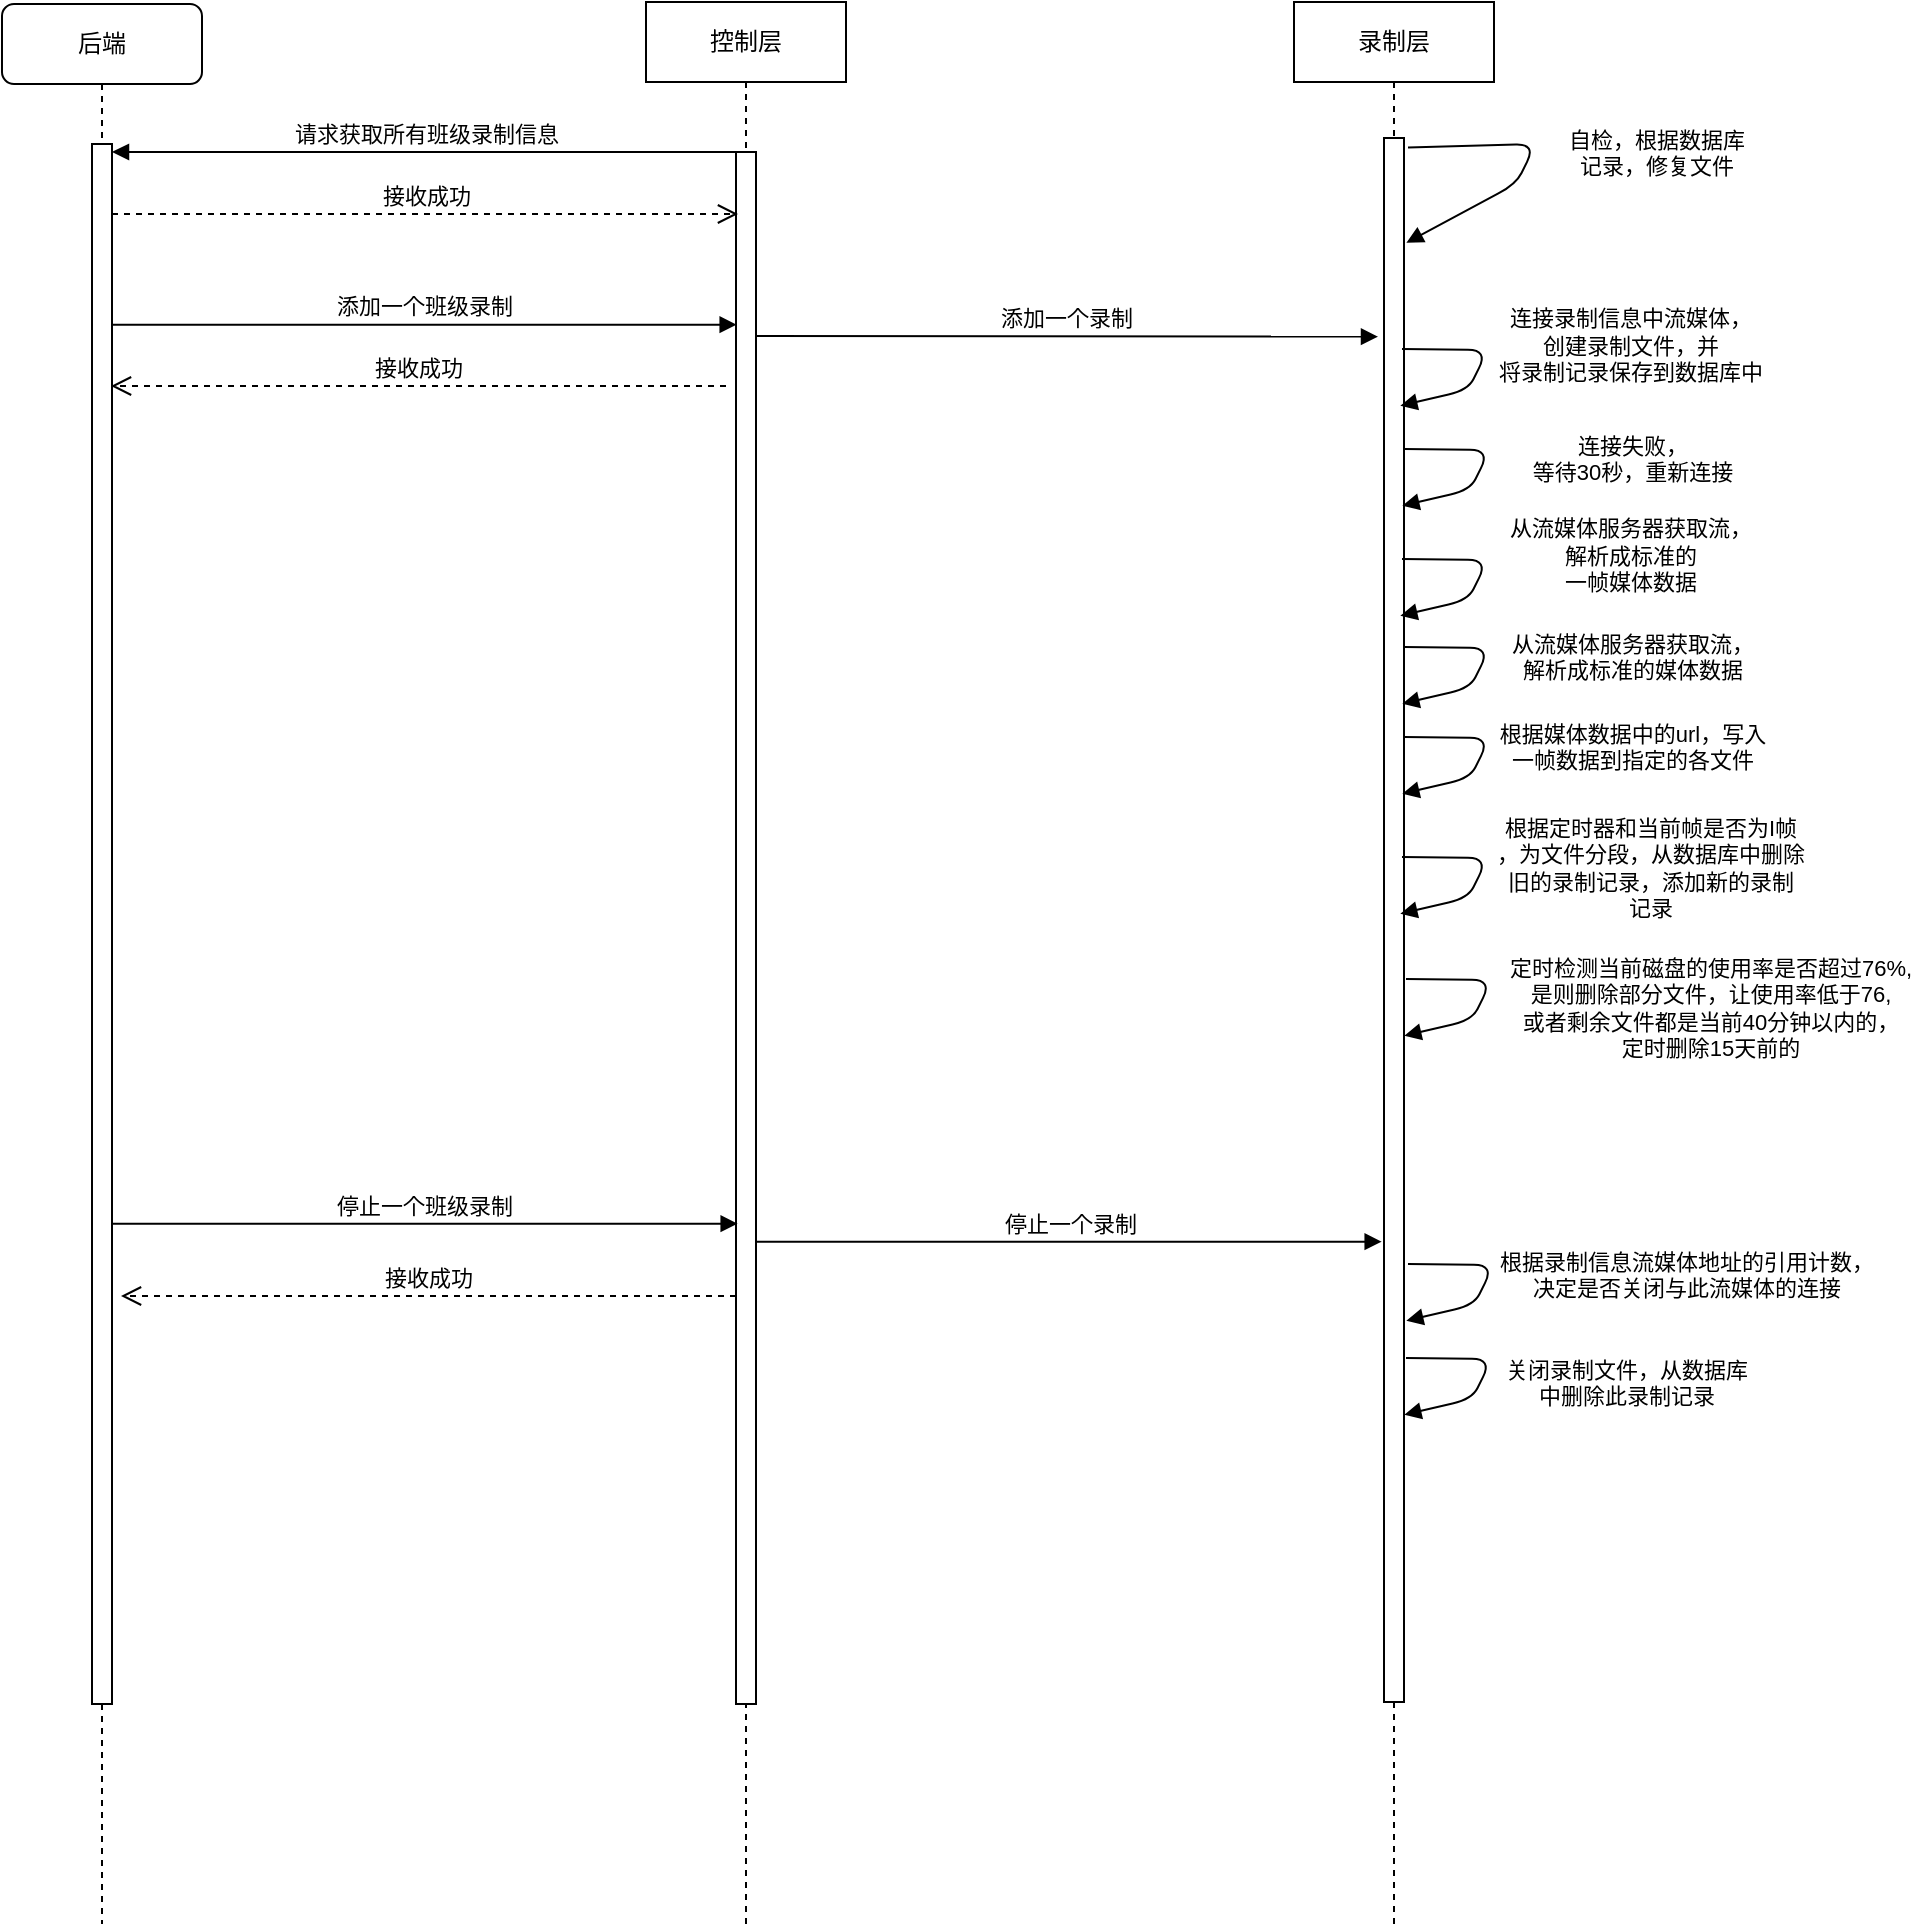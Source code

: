 <mxfile version="10.6.9" type="github"><diagram name="Page-1" id="13e1069c-82ec-6db2-03f1-153e76fe0fe0"><mxGraphModel dx="1634" dy="1621" grid="1" gridSize="10" guides="1" tooltips="1" connect="1" arrows="1" fold="1" page="1" pageScale="1" pageWidth="1100" pageHeight="850" background="#ffffff" math="0" shadow="0"><root><mxCell id="0"/><mxCell id="1" parent="0"/><mxCell id="h8kPWCYJIbzorXWL2RTq-9" value="控制层" style="shape=umlLifeline;perimeter=lifelinePerimeter;whiteSpace=wrap;html=1;container=1;collapsible=0;recursiveResize=0;outlineConnect=0;" vertex="1" parent="1"><mxGeometry x="350" y="-1" width="100" height="961" as="geometry"/></mxCell><mxCell id="fdlwWo933wUxKs2T_xpk-1" value="后端" style="shape=umlLifeline;perimeter=lifelinePerimeter;whiteSpace=wrap;html=1;container=1;collapsible=0;recursiveResize=0;outlineConnect=0;rounded=1;shadow=0;comic=0;labelBackgroundColor=none;strokeColor=#000000;strokeWidth=1;fillColor=#FFFFFF;fontFamily=Verdana;fontSize=12;fontColor=#000000;align=center;size=40;" parent="1" vertex="1"><mxGeometry x="28" width="100" height="960" as="geometry"/></mxCell><mxCell id="fdlwWo933wUxKs2T_xpk-2" value="" style="html=1;points=[];perimeter=orthogonalPerimeter;rounded=0;shadow=0;comic=0;labelBackgroundColor=none;strokeColor=#000000;strokeWidth=1;fillColor=#FFFFFF;fontFamily=Verdana;fontSize=12;fontColor=#000000;align=center;" parent="fdlwWo933wUxKs2T_xpk-1" vertex="1"><mxGeometry x="45" y="70" width="10" height="780" as="geometry"/></mxCell><mxCell id="h8kPWCYJIbzorXWL2RTq-8" value="" style="html=1;points=[];perimeter=orthogonalPerimeter;rounded=0;shadow=0;comic=0;labelBackgroundColor=none;strokeColor=#000000;strokeWidth=1;fillColor=#FFFFFF;fontFamily=Verdana;fontSize=12;fontColor=#000000;align=center;" vertex="1" parent="1"><mxGeometry x="395" y="74" width="10" height="776" as="geometry"/></mxCell><mxCell id="h8kPWCYJIbzorXWL2RTq-11" value="录制层" style="shape=umlLifeline;perimeter=lifelinePerimeter;whiteSpace=wrap;html=1;container=1;collapsible=0;recursiveResize=0;outlineConnect=0;" vertex="1" parent="1"><mxGeometry x="674" y="-1" width="100" height="961" as="geometry"/></mxCell><mxCell id="h8kPWCYJIbzorXWL2RTq-12" value="" style="html=1;points=[];perimeter=orthogonalPerimeter;rounded=0;shadow=0;comic=0;labelBackgroundColor=none;strokeColor=#000000;strokeWidth=1;fillColor=#FFFFFF;fontFamily=Verdana;fontSize=12;fontColor=#000000;align=center;" vertex="1" parent="h8kPWCYJIbzorXWL2RTq-11"><mxGeometry x="45" y="68" width="10" height="782" as="geometry"/></mxCell><mxCell id="h8kPWCYJIbzorXWL2RTq-16" value="&lt;div&gt;自检，根据数据库&lt;/div&gt;&lt;div&gt;记录，修复文件&lt;/div&gt;" style="html=1;verticalAlign=bottom;endArrow=block;entryX=1.117;entryY=0.067;entryDx=0;entryDy=0;entryPerimeter=0;exitX=1.2;exitY=0.006;exitDx=0;exitDy=0;exitPerimeter=0;" edge="1" parent="h8kPWCYJIbzorXWL2RTq-11" source="h8kPWCYJIbzorXWL2RTq-12" target="h8kPWCYJIbzorXWL2RTq-12"><mxGeometry x="-0.141" y="-63" width="80" relative="1" as="geometry"><mxPoint x="81" y="101" as="sourcePoint"/><mxPoint x="76" y="71" as="targetPoint"/><Array as="points"><mxPoint x="121" y="71"/><mxPoint x="111" y="91"/></Array><mxPoint x="116" y="48" as="offset"/></mxGeometry></mxCell><mxCell id="h8kPWCYJIbzorXWL2RTq-17" value="添加一个班级录制" style="html=1;verticalAlign=bottom;endArrow=block;entryX=0.033;entryY=0.078;entryDx=0;entryDy=0;entryPerimeter=0;" edge="1" parent="1"><mxGeometry width="80" relative="1" as="geometry"><mxPoint x="82.5" y="160.333" as="sourcePoint"/><mxPoint x="395.333" y="160.333" as="targetPoint"/></mxGeometry></mxCell><mxCell id="h8kPWCYJIbzorXWL2RTq-18" value="请求获取所有班级录制信息" style="html=1;verticalAlign=bottom;endArrow=block;exitX=0.117;exitY=0;exitDx=0;exitDy=0;exitPerimeter=0;" edge="1" parent="1" source="h8kPWCYJIbzorXWL2RTq-8" target="fdlwWo933wUxKs2T_xpk-2"><mxGeometry width="80" relative="1" as="geometry"><mxPoint x="240" y="70" as="sourcePoint"/><mxPoint x="320" y="70" as="targetPoint"/></mxGeometry></mxCell><mxCell id="h8kPWCYJIbzorXWL2RTq-19" value="接收成功" style="html=1;verticalAlign=bottom;endArrow=open;dashed=1;endSize=8;entryX=0.117;entryY=0.059;entryDx=0;entryDy=0;entryPerimeter=0;" edge="1" parent="1"><mxGeometry x="0.004" relative="1" as="geometry"><mxPoint x="83" y="105" as="sourcePoint"/><mxPoint x="396" y="105" as="targetPoint"/><mxPoint as="offset"/></mxGeometry></mxCell><mxCell id="h8kPWCYJIbzorXWL2RTq-20" value="添加一个录制" style="html=1;verticalAlign=bottom;endArrow=block;entryX=-0.3;entryY=0.127;entryDx=0;entryDy=0;entryPerimeter=0;" edge="1" parent="1" target="h8kPWCYJIbzorXWL2RTq-12"><mxGeometry width="80" relative="1" as="geometry"><mxPoint x="405" y="166" as="sourcePoint"/><mxPoint x="701.167" y="165.833" as="targetPoint"/></mxGeometry></mxCell><mxCell id="h8kPWCYJIbzorXWL2RTq-21" value="&lt;div&gt;连接录制信息中流媒体，&lt;/div&gt;&lt;div&gt;&lt;div&gt;创建录制文件，并&lt;/div&gt;将录制记录保存到数据库中&lt;/div&gt;" style="html=1;verticalAlign=bottom;endArrow=block;entryX=1.117;entryY=0.067;entryDx=0;entryDy=0;entryPerimeter=0;exitX=1.2;exitY=0.006;exitDx=0;exitDy=0;exitPerimeter=0;" edge="1" parent="1"><mxGeometry x="-0.141" y="-74" width="80" relative="1" as="geometry"><mxPoint x="728" y="172.5" as="sourcePoint"/><mxPoint x="727.167" y="200.833" as="targetPoint"/><Array as="points"><mxPoint x="771" y="173"/><mxPoint x="761" y="193"/></Array><mxPoint x="137" y="53" as="offset"/></mxGeometry></mxCell><mxCell id="h8kPWCYJIbzorXWL2RTq-22" value="&lt;div&gt;连接失败，&lt;/div&gt;&lt;div&gt;等待30秒，重新连接&lt;/div&gt;" style="html=1;verticalAlign=bottom;endArrow=block;entryX=1.117;entryY=0.067;entryDx=0;entryDy=0;entryPerimeter=0;exitX=1.2;exitY=0.006;exitDx=0;exitDy=0;exitPerimeter=0;" edge="1" parent="1"><mxGeometry x="-0.141" y="-74" width="80" relative="1" as="geometry"><mxPoint x="729" y="222.5" as="sourcePoint"/><mxPoint x="728.167" y="250.833" as="targetPoint"/><Array as="points"><mxPoint x="772" y="223"/><mxPoint x="762" y="243"/></Array><mxPoint x="137" y="53" as="offset"/></mxGeometry></mxCell><mxCell id="h8kPWCYJIbzorXWL2RTq-23" value="&lt;div&gt;从流媒体服务器获取流，&lt;/div&gt;&lt;div&gt;解析成标准的&lt;/div&gt;&lt;div&gt;一帧媒体数据&lt;/div&gt;" style="html=1;verticalAlign=bottom;endArrow=block;entryX=1.117;entryY=0.067;entryDx=0;entryDy=0;entryPerimeter=0;exitX=1.2;exitY=0.006;exitDx=0;exitDy=0;exitPerimeter=0;" edge="1" parent="1"><mxGeometry x="-0.141" y="-74" width="80" relative="1" as="geometry"><mxPoint x="728" y="277.5" as="sourcePoint"/><mxPoint x="727.167" y="305.833" as="targetPoint"/><Array as="points"><mxPoint x="771" y="278"/><mxPoint x="761" y="298"/></Array><mxPoint x="137" y="53" as="offset"/></mxGeometry></mxCell><mxCell id="h8kPWCYJIbzorXWL2RTq-24" value="接收成功" style="html=1;verticalAlign=bottom;endArrow=open;dashed=1;endSize=8;" edge="1" parent="1"><mxGeometry x="0.004" relative="1" as="geometry"><mxPoint x="390" y="191" as="sourcePoint"/><mxPoint x="82.5" y="191" as="targetPoint"/><mxPoint as="offset"/></mxGeometry></mxCell><mxCell id="h8kPWCYJIbzorXWL2RTq-25" value="&lt;div&gt;从流媒体服务器获取流，&lt;/div&gt;&lt;div&gt;解析成标准的媒体数据&lt;/div&gt;" style="html=1;verticalAlign=bottom;endArrow=block;entryX=1.117;entryY=0.067;entryDx=0;entryDy=0;entryPerimeter=0;exitX=1.2;exitY=0.006;exitDx=0;exitDy=0;exitPerimeter=0;" edge="1" parent="1"><mxGeometry x="-0.141" y="-74" width="80" relative="1" as="geometry"><mxPoint x="729" y="321.5" as="sourcePoint"/><mxPoint x="728.167" y="349.833" as="targetPoint"/><Array as="points"><mxPoint x="772" y="322"/><mxPoint x="762" y="342"/></Array><mxPoint x="137" y="53" as="offset"/></mxGeometry></mxCell><mxCell id="h8kPWCYJIbzorXWL2RTq-26" value="&lt;div&gt;根据媒体数据中的url，写入&lt;/div&gt;&lt;div&gt;一帧数据到指定的各文件&lt;br&gt;&lt;/div&gt;" style="html=1;verticalAlign=bottom;endArrow=block;entryX=1.117;entryY=0.067;entryDx=0;entryDy=0;entryPerimeter=0;exitX=1.2;exitY=0.006;exitDx=0;exitDy=0;exitPerimeter=0;" edge="1" parent="1"><mxGeometry x="-0.141" y="-74" width="80" relative="1" as="geometry"><mxPoint x="729" y="366.5" as="sourcePoint"/><mxPoint x="728.167" y="394.833" as="targetPoint"/><Array as="points"><mxPoint x="772" y="367"/><mxPoint x="762" y="387"/></Array><mxPoint x="137" y="53" as="offset"/></mxGeometry></mxCell><mxCell id="h8kPWCYJIbzorXWL2RTq-27" value="&lt;div&gt;根据定时器和当前帧是否为I帧&lt;/div&gt;&lt;div&gt;，为文件分段，从数据库中删除&lt;/div&gt;&lt;div&gt;旧的录制记录，添加新的录制&lt;/div&gt;&lt;div&gt;记录&lt;br&gt;&lt;/div&gt;" style="html=1;verticalAlign=bottom;endArrow=block;entryX=1.117;entryY=0.067;entryDx=0;entryDy=0;entryPerimeter=0;exitX=1.2;exitY=0.006;exitDx=0;exitDy=0;exitPerimeter=0;" edge="1" parent="1"><mxGeometry x="-0.141" y="-88" width="80" relative="1" as="geometry"><mxPoint x="728" y="426.5" as="sourcePoint"/><mxPoint x="727.167" y="454.833" as="targetPoint"/><Array as="points"><mxPoint x="771" y="427"/><mxPoint x="761" y="447"/></Array><mxPoint x="160" y="73" as="offset"/></mxGeometry></mxCell><mxCell id="h8kPWCYJIbzorXWL2RTq-28" value="&lt;div&gt;定时检测当前磁盘的使用率是否超过76%,&lt;/div&gt;&lt;div&gt;是则删除部分文件，让使用率低于76,&lt;/div&gt;&lt;div&gt;或者剩余文件都是当前40分钟以内的，&lt;/div&gt;&lt;div&gt;定时删除15天前的&lt;br&gt;&lt;/div&gt;" style="html=1;verticalAlign=bottom;endArrow=block;entryX=1.117;entryY=0.067;entryDx=0;entryDy=0;entryPerimeter=0;exitX=1.2;exitY=0.006;exitDx=0;exitDy=0;exitPerimeter=0;" edge="1" parent="1"><mxGeometry x="-0.141" y="-117" width="80" relative="1" as="geometry"><mxPoint x="730" y="487.5" as="sourcePoint"/><mxPoint x="729.167" y="515.833" as="targetPoint"/><Array as="points"><mxPoint x="773" y="488"/><mxPoint x="763" y="508"/></Array><mxPoint x="214" y="95" as="offset"/></mxGeometry></mxCell><mxCell id="h8kPWCYJIbzorXWL2RTq-52" value="停止一个班级录制" style="html=1;verticalAlign=bottom;endArrow=block;entryX=0.033;entryY=0.078;entryDx=0;entryDy=0;entryPerimeter=0;" edge="1" parent="1"><mxGeometry width="80" relative="1" as="geometry"><mxPoint x="83" y="609.833" as="sourcePoint"/><mxPoint x="395.833" y="609.833" as="targetPoint"/></mxGeometry></mxCell><mxCell id="h8kPWCYJIbzorXWL2RTq-53" value="接收成功" style="html=1;verticalAlign=bottom;endArrow=open;dashed=1;endSize=8;" edge="1" parent="1"><mxGeometry x="0.004" relative="1" as="geometry"><mxPoint x="395" y="646" as="sourcePoint"/><mxPoint x="87.5" y="646" as="targetPoint"/><mxPoint as="offset"/></mxGeometry></mxCell><mxCell id="h8kPWCYJIbzorXWL2RTq-55" value="停止一个录制" style="html=1;verticalAlign=bottom;endArrow=block;entryX=0.033;entryY=0.078;entryDx=0;entryDy=0;entryPerimeter=0;" edge="1" parent="1"><mxGeometry width="80" relative="1" as="geometry"><mxPoint x="405" y="618.833" as="sourcePoint"/><mxPoint x="717.833" y="618.833" as="targetPoint"/></mxGeometry></mxCell><mxCell id="h8kPWCYJIbzorXWL2RTq-58" value="&lt;div&gt;根据录制信息流媒体地址的引用计数，&lt;/div&gt;&lt;div&gt;决定是否关闭与此流媒体的连接&lt;br&gt;&lt;/div&gt;" style="html=1;verticalAlign=bottom;endArrow=block;entryX=1.117;entryY=0.067;entryDx=0;entryDy=0;entryPerimeter=0;exitX=1.2;exitY=0.006;exitDx=0;exitDy=0;exitPerimeter=0;" edge="1" parent="1"><mxGeometry x="-0.141" y="-98" width="80" relative="1" as="geometry"><mxPoint x="731" y="630" as="sourcePoint"/><mxPoint x="730.167" y="658.333" as="targetPoint"/><Array as="points"><mxPoint x="774" y="630.5"/><mxPoint x="764" y="650.5"/></Array><mxPoint x="184" y="64" as="offset"/></mxGeometry></mxCell><mxCell id="h8kPWCYJIbzorXWL2RTq-59" value="&lt;div&gt;关闭录制文件，从数据库&lt;/div&gt;&lt;div&gt;中删除此录制记录&lt;/div&gt;" style="html=1;verticalAlign=bottom;endArrow=block;entryX=1.117;entryY=0.067;entryDx=0;entryDy=0;entryPerimeter=0;exitX=1.2;exitY=0.006;exitDx=0;exitDy=0;exitPerimeter=0;" edge="1" parent="1"><mxGeometry x="-0.141" y="-73" width="80" relative="1" as="geometry"><mxPoint x="730" y="677" as="sourcePoint"/><mxPoint x="729.167" y="705.333" as="targetPoint"/><Array as="points"><mxPoint x="773" y="677.5"/><mxPoint x="763" y="697.5"/></Array><mxPoint x="132" y="60" as="offset"/></mxGeometry></mxCell></root></mxGraphModel></diagram></mxfile>